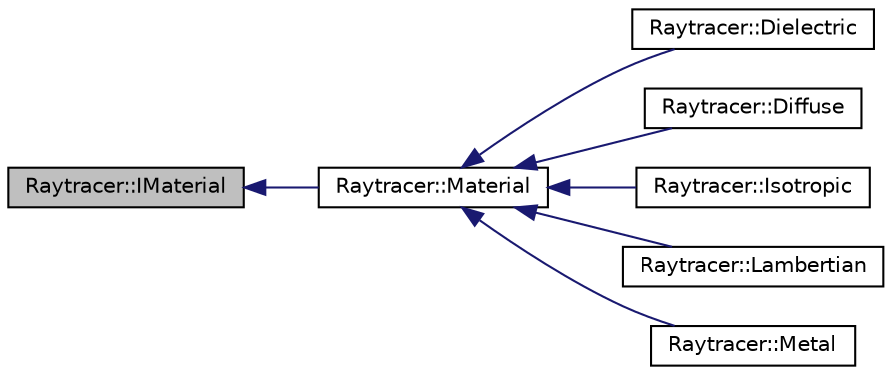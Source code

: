 digraph "Raytracer::IMaterial"
{
 // LATEX_PDF_SIZE
  edge [fontname="Helvetica",fontsize="10",labelfontname="Helvetica",labelfontsize="10"];
  node [fontname="Helvetica",fontsize="10",shape=record];
  rankdir="LR";
  Node1 [label="Raytracer::IMaterial",height=0.2,width=0.4,color="black", fillcolor="grey75", style="filled", fontcolor="black",tooltip="An interface for materials in the raytracer."];
  Node1 -> Node2 [dir="back",color="midnightblue",fontsize="10",style="solid",fontname="Helvetica"];
  Node2 [label="Raytracer::Material",height=0.2,width=0.4,color="black", fillcolor="white", style="filled",URL="$classRaytracer_1_1Material.html",tooltip=" "];
  Node2 -> Node3 [dir="back",color="midnightblue",fontsize="10",style="solid",fontname="Helvetica"];
  Node3 [label="Raytracer::Dielectric",height=0.2,width=0.4,color="black", fillcolor="white", style="filled",URL="$classRaytracer_1_1Dielectric.html",tooltip=" "];
  Node2 -> Node4 [dir="back",color="midnightblue",fontsize="10",style="solid",fontname="Helvetica"];
  Node4 [label="Raytracer::Diffuse",height=0.2,width=0.4,color="black", fillcolor="white", style="filled",URL="$classRaytracer_1_1Diffuse.html",tooltip="A class that represents a diffuse material in the raytracer."];
  Node2 -> Node5 [dir="back",color="midnightblue",fontsize="10",style="solid",fontname="Helvetica"];
  Node5 [label="Raytracer::Isotropic",height=0.2,width=0.4,color="black", fillcolor="white", style="filled",URL="$classRaytracer_1_1Isotropic.html",tooltip="A class that represents an isotropic material in the raytracer."];
  Node2 -> Node6 [dir="back",color="midnightblue",fontsize="10",style="solid",fontname="Helvetica"];
  Node6 [label="Raytracer::Lambertian",height=0.2,width=0.4,color="black", fillcolor="white", style="filled",URL="$classRaytracer_1_1Lambertian.html",tooltip="A class that represents a Lambertian material in the raytracer."];
  Node2 -> Node7 [dir="back",color="midnightblue",fontsize="10",style="solid",fontname="Helvetica"];
  Node7 [label="Raytracer::Metal",height=0.2,width=0.4,color="black", fillcolor="white", style="filled",URL="$classRaytracer_1_1Metal.html",tooltip="A class that represents a metal material in the raytracer."];
}
